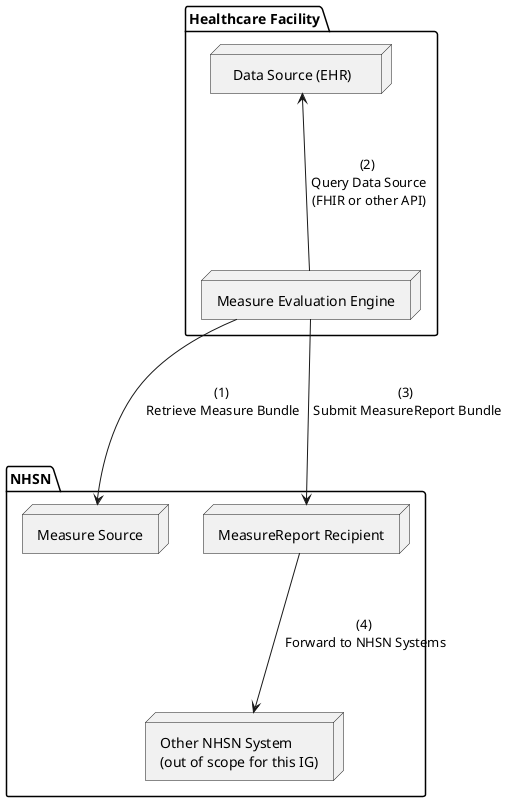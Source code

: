 @startuml

package "Healthcare Facility" {
    node "  Data Source (EHR)    " as EHR
    node "Measure Evaluation Engine" as MEE1
}

package "NHSN" {
    node "Other NHSN System\n(out of scope for this IG)" as other
    node "Measure Source" as MS
    node "MeasureReport Recipient" as Recipient
}

EHR <--- MEE1 : (2)\n Query Data Source\n (FHIR or other API)

MEE1 ---> MS : (1)\n Retrieve Measure Bundle
MEE1 ---> Recipient : (3)\n Submit MeasureReport Bundle
Recipient ---> other : (4)\n Forward to NHSN Systems


@enduml
